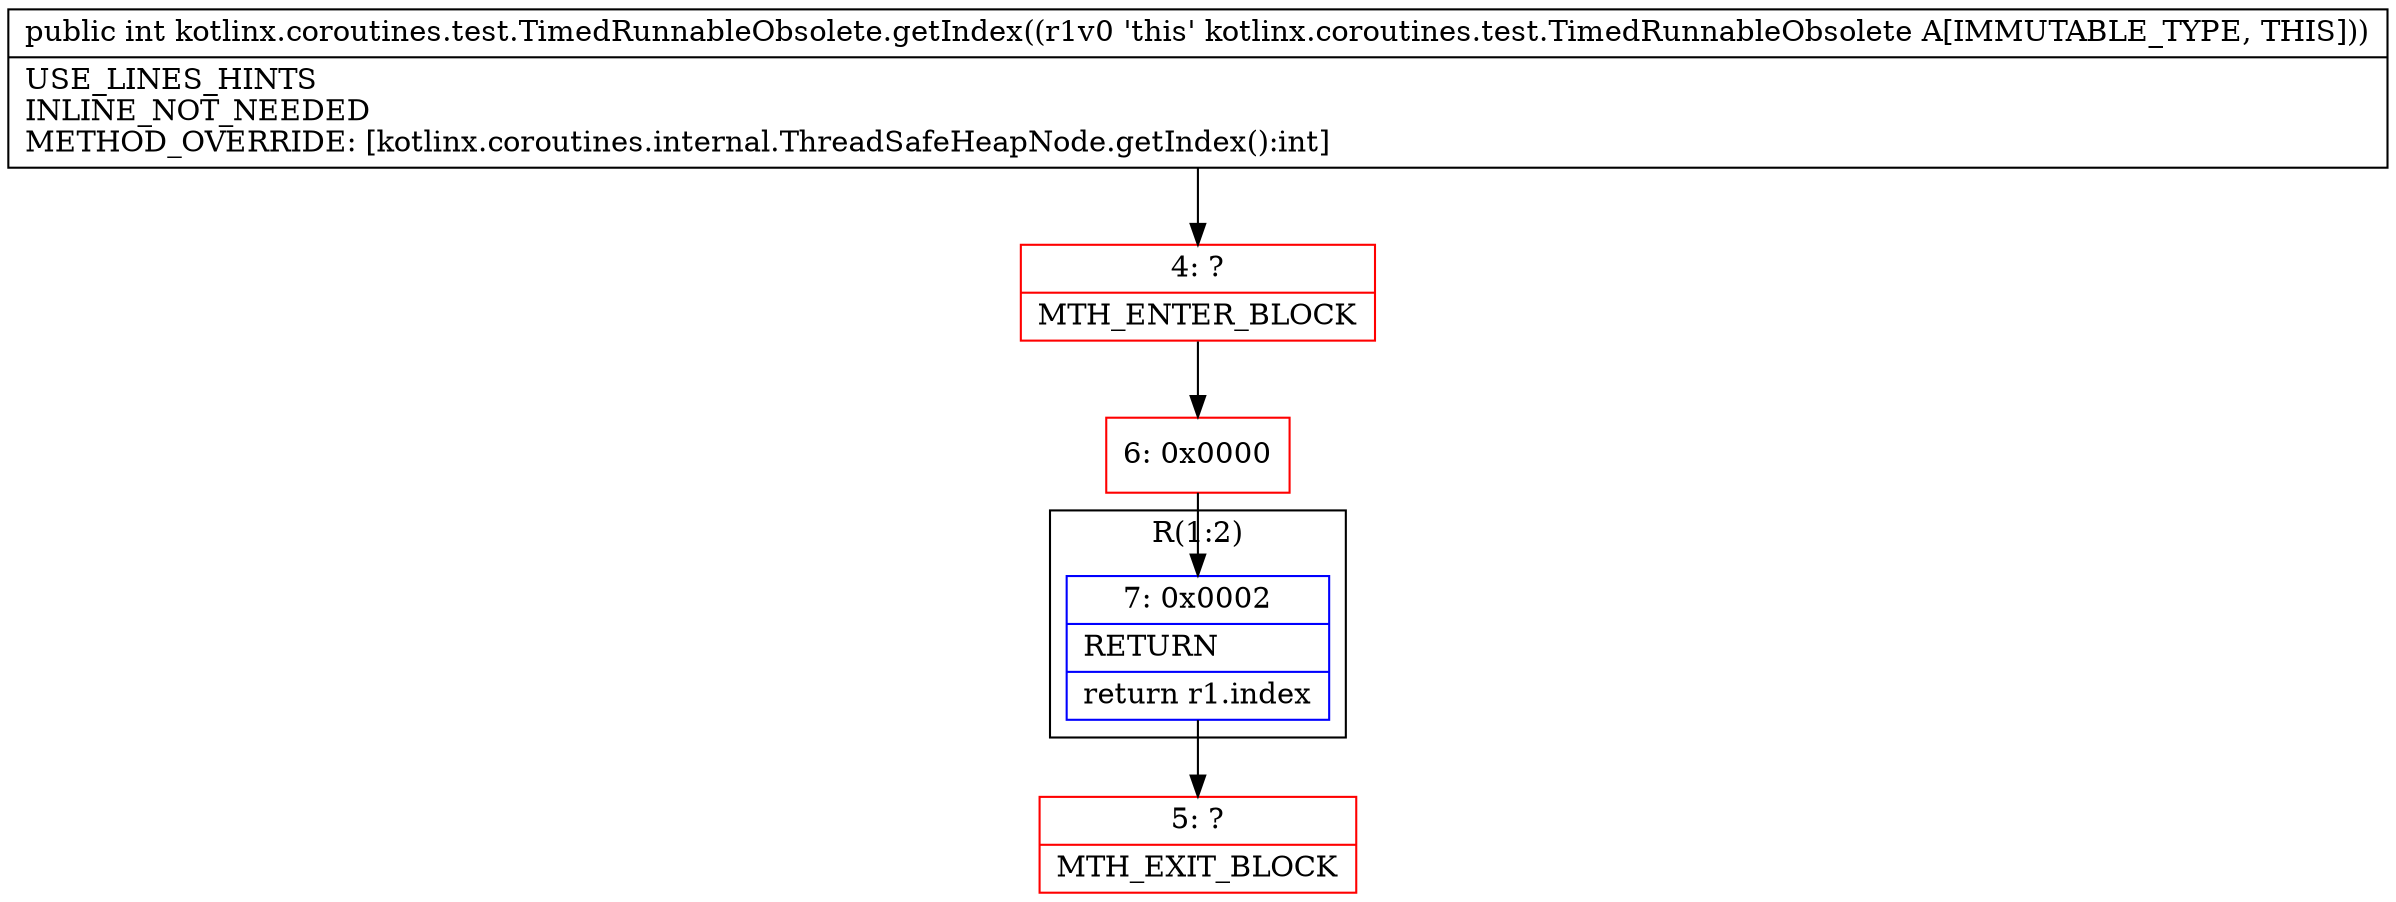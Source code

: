 digraph "CFG forkotlinx.coroutines.test.TimedRunnableObsolete.getIndex()I" {
subgraph cluster_Region_1108838096 {
label = "R(1:2)";
node [shape=record,color=blue];
Node_7 [shape=record,label="{7\:\ 0x0002|RETURN\l|return r1.index\l}"];
}
Node_4 [shape=record,color=red,label="{4\:\ ?|MTH_ENTER_BLOCK\l}"];
Node_6 [shape=record,color=red,label="{6\:\ 0x0000}"];
Node_5 [shape=record,color=red,label="{5\:\ ?|MTH_EXIT_BLOCK\l}"];
MethodNode[shape=record,label="{public int kotlinx.coroutines.test.TimedRunnableObsolete.getIndex((r1v0 'this' kotlinx.coroutines.test.TimedRunnableObsolete A[IMMUTABLE_TYPE, THIS]))  | USE_LINES_HINTS\lINLINE_NOT_NEEDED\lMETHOD_OVERRIDE: [kotlinx.coroutines.internal.ThreadSafeHeapNode.getIndex():int]\l}"];
MethodNode -> Node_4;Node_7 -> Node_5;
Node_4 -> Node_6;
Node_6 -> Node_7;
}

